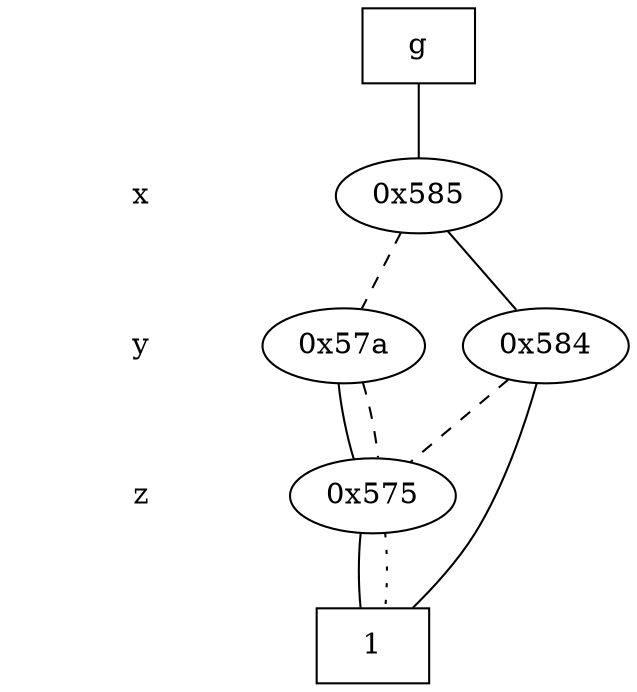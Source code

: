 digraph "DD" {
size = "7.5,10"
center = true;
edge [dir = none];
{ node [shape = plaintext];
  edge [style = invis];
  "CONST NODES" [style = invis];
" x " -> " y " -> " z " -> "CONST NODES"; 
}
{ rank = same; node [shape = box]; edge [style = invis];
"  g  "; }
{ rank = same; " x ";
"0x585";
}
{ rank = same; " y ";
"0x57a";
"0x584";
}
{ rank = same; " z ";
"0x575";
}
{ rank = same; "CONST NODES";
{ node [shape = box]; "0x56f";
}
}
"  g  " -> "0x585" [style = solid];
"0x585" -> "0x584";
"0x585" -> "0x57a" [style = dashed];
"0x57a" -> "0x575";
"0x57a" -> "0x575" [style = dashed];
"0x584" -> "0x56f";
"0x584" -> "0x575" [style = dashed];
"0x575" -> "0x56f";
"0x575" -> "0x56f" [style = dotted];
"0x56f" [label = "1"];
}
